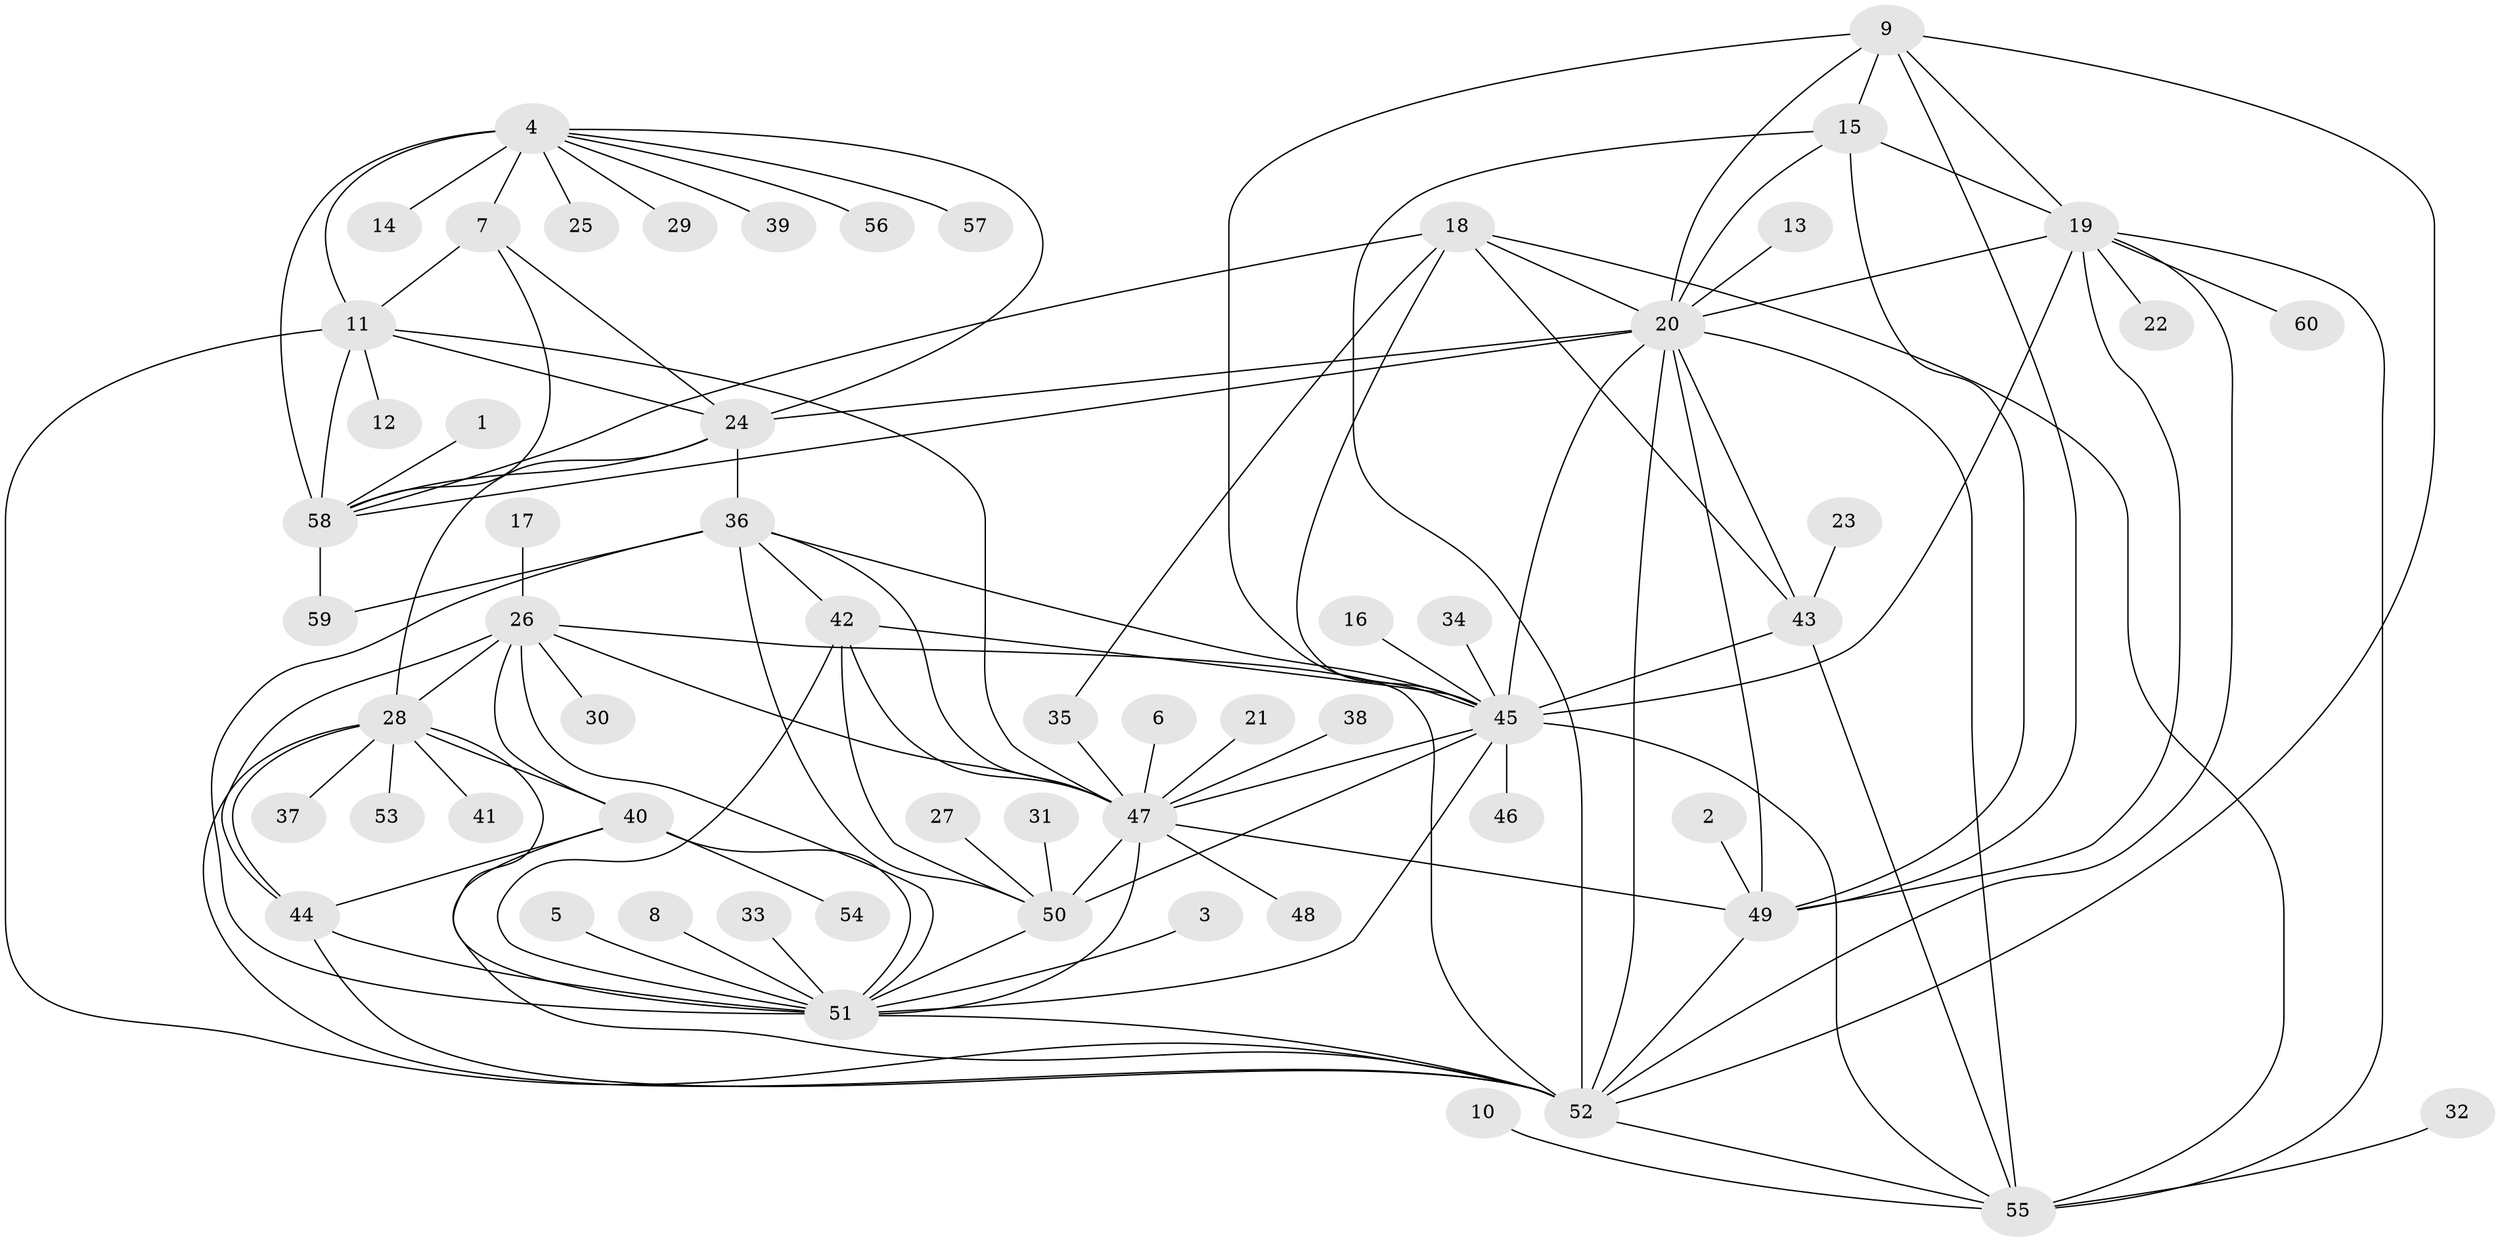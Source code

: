 // original degree distribution, {10: 0.016666666666666666, 7: 0.041666666666666664, 11: 0.025, 6: 0.025, 8: 0.08333333333333333, 9: 0.05, 14: 0.008333333333333333, 1: 0.55, 3: 0.03333333333333333, 2: 0.16666666666666666}
// Generated by graph-tools (version 1.1) at 2025/26/03/09/25 03:26:48]
// undirected, 60 vertices, 116 edges
graph export_dot {
graph [start="1"]
  node [color=gray90,style=filled];
  1;
  2;
  3;
  4;
  5;
  6;
  7;
  8;
  9;
  10;
  11;
  12;
  13;
  14;
  15;
  16;
  17;
  18;
  19;
  20;
  21;
  22;
  23;
  24;
  25;
  26;
  27;
  28;
  29;
  30;
  31;
  32;
  33;
  34;
  35;
  36;
  37;
  38;
  39;
  40;
  41;
  42;
  43;
  44;
  45;
  46;
  47;
  48;
  49;
  50;
  51;
  52;
  53;
  54;
  55;
  56;
  57;
  58;
  59;
  60;
  1 -- 58 [weight=1.0];
  2 -- 49 [weight=1.0];
  3 -- 51 [weight=1.0];
  4 -- 7 [weight=2.0];
  4 -- 11 [weight=2.0];
  4 -- 14 [weight=1.0];
  4 -- 24 [weight=2.0];
  4 -- 25 [weight=1.0];
  4 -- 29 [weight=1.0];
  4 -- 39 [weight=1.0];
  4 -- 56 [weight=1.0];
  4 -- 57 [weight=1.0];
  4 -- 58 [weight=2.0];
  5 -- 51 [weight=1.0];
  6 -- 47 [weight=1.0];
  7 -- 11 [weight=1.0];
  7 -- 24 [weight=1.0];
  7 -- 58 [weight=1.0];
  8 -- 51 [weight=1.0];
  9 -- 15 [weight=1.0];
  9 -- 19 [weight=1.0];
  9 -- 20 [weight=1.0];
  9 -- 45 [weight=1.0];
  9 -- 49 [weight=1.0];
  9 -- 52 [weight=1.0];
  10 -- 55 [weight=1.0];
  11 -- 12 [weight=1.0];
  11 -- 24 [weight=1.0];
  11 -- 47 [weight=1.0];
  11 -- 52 [weight=1.0];
  11 -- 58 [weight=1.0];
  13 -- 20 [weight=1.0];
  15 -- 19 [weight=1.0];
  15 -- 20 [weight=1.0];
  15 -- 49 [weight=1.0];
  15 -- 52 [weight=1.0];
  16 -- 45 [weight=1.0];
  17 -- 26 [weight=1.0];
  18 -- 20 [weight=1.0];
  18 -- 35 [weight=1.0];
  18 -- 43 [weight=1.0];
  18 -- 45 [weight=1.0];
  18 -- 55 [weight=2.0];
  18 -- 58 [weight=1.0];
  19 -- 20 [weight=1.0];
  19 -- 22 [weight=1.0];
  19 -- 45 [weight=1.0];
  19 -- 49 [weight=1.0];
  19 -- 52 [weight=1.0];
  19 -- 55 [weight=1.0];
  19 -- 60 [weight=1.0];
  20 -- 24 [weight=1.0];
  20 -- 43 [weight=1.0];
  20 -- 45 [weight=1.0];
  20 -- 49 [weight=1.0];
  20 -- 52 [weight=1.0];
  20 -- 55 [weight=2.0];
  20 -- 58 [weight=1.0];
  21 -- 47 [weight=1.0];
  23 -- 43 [weight=1.0];
  24 -- 28 [weight=1.0];
  24 -- 36 [weight=1.0];
  24 -- 58 [weight=1.0];
  26 -- 28 [weight=1.0];
  26 -- 30 [weight=1.0];
  26 -- 40 [weight=1.0];
  26 -- 44 [weight=1.0];
  26 -- 47 [weight=1.0];
  26 -- 51 [weight=1.0];
  26 -- 52 [weight=1.0];
  27 -- 50 [weight=1.0];
  28 -- 37 [weight=1.0];
  28 -- 40 [weight=1.0];
  28 -- 41 [weight=1.0];
  28 -- 44 [weight=1.0];
  28 -- 51 [weight=1.0];
  28 -- 52 [weight=1.0];
  28 -- 53 [weight=1.0];
  31 -- 50 [weight=1.0];
  32 -- 55 [weight=1.0];
  33 -- 51 [weight=1.0];
  34 -- 45 [weight=1.0];
  35 -- 47 [weight=2.0];
  36 -- 42 [weight=1.0];
  36 -- 45 [weight=1.0];
  36 -- 47 [weight=1.0];
  36 -- 50 [weight=1.0];
  36 -- 51 [weight=1.0];
  36 -- 59 [weight=1.0];
  38 -- 47 [weight=1.0];
  40 -- 44 [weight=1.0];
  40 -- 51 [weight=1.0];
  40 -- 52 [weight=1.0];
  40 -- 54 [weight=1.0];
  42 -- 45 [weight=1.0];
  42 -- 47 [weight=2.0];
  42 -- 50 [weight=1.0];
  42 -- 51 [weight=1.0];
  43 -- 45 [weight=1.0];
  43 -- 55 [weight=2.0];
  44 -- 51 [weight=1.0];
  44 -- 52 [weight=1.0];
  45 -- 46 [weight=1.0];
  45 -- 47 [weight=1.0];
  45 -- 50 [weight=1.0];
  45 -- 51 [weight=1.0];
  45 -- 55 [weight=2.0];
  47 -- 48 [weight=1.0];
  47 -- 49 [weight=1.0];
  47 -- 50 [weight=1.0];
  47 -- 51 [weight=1.0];
  49 -- 52 [weight=1.0];
  50 -- 51 [weight=1.0];
  51 -- 52 [weight=1.0];
  52 -- 55 [weight=1.0];
  58 -- 59 [weight=1.0];
}
